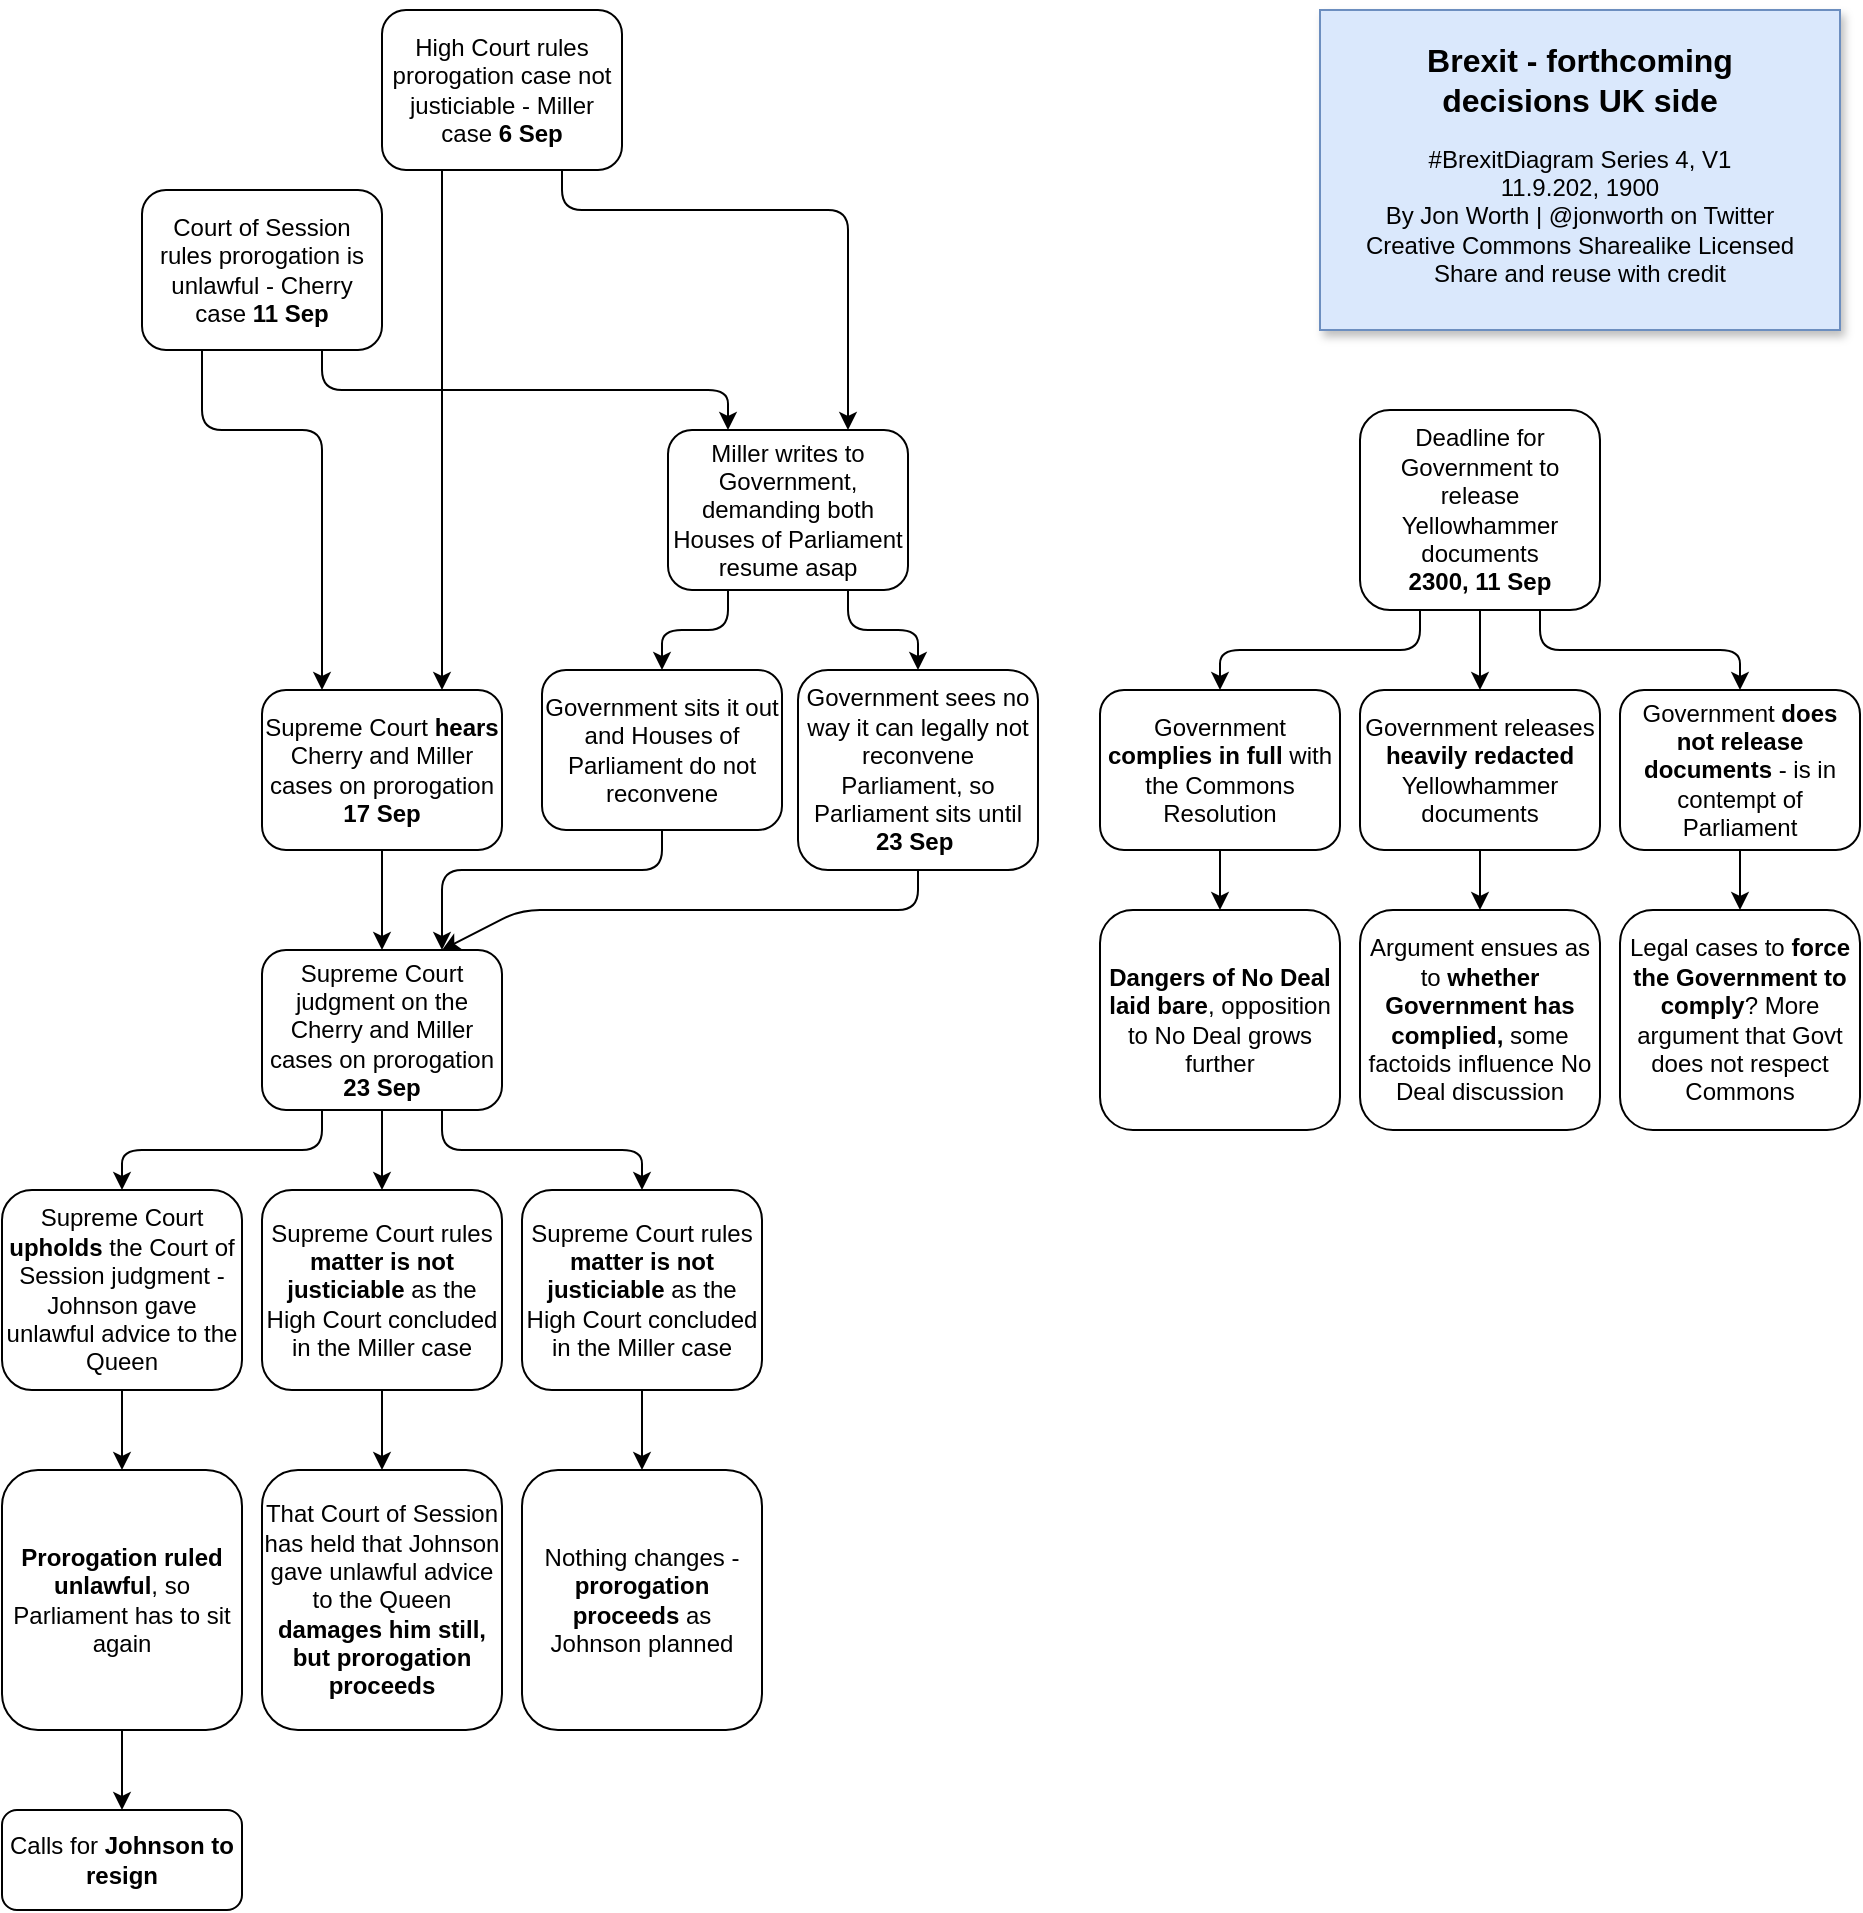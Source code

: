 <mxfile pages="1" version="11.2.5" type="device"><diagram id="0G4WjOFl5hIUTudNKHOb" name="Page-1"><mxGraphModel dx="946" dy="641" grid="1" gridSize="10" guides="1" tooltips="1" connect="1" arrows="1" fold="1" page="1" pageScale="1" pageWidth="827" pageHeight="1169" math="0" shadow="0"><root><mxCell id="0"/><mxCell id="1" parent="0"/><mxCell id="AIiI8xYpJbBA3g1o-392-2" value="Supreme Court judgment on the Cherry and Miller cases on prorogation&lt;br&gt;&lt;b&gt;23 Sep&lt;/b&gt;" style="rounded=1;whiteSpace=wrap;html=1;" parent="1" vertex="1"><mxGeometry x="141" y="480" width="120" height="80" as="geometry"/></mxCell><mxCell id="AIiI8xYpJbBA3g1o-392-3" value="Supreme Court &lt;b&gt;upholds&lt;/b&gt; the Court of Session judgment - Johnson gave unlawful advice to the Queen" style="rounded=1;whiteSpace=wrap;html=1;" parent="1" vertex="1"><mxGeometry x="11" y="600" width="120" height="100" as="geometry"/></mxCell><mxCell id="AIiI8xYpJbBA3g1o-392-4" value="Supreme Court &lt;b&gt;hears&lt;/b&gt; Cherry and Miller cases on prorogation&lt;br&gt;&lt;b&gt;17 Sep&lt;/b&gt;" style="rounded=1;whiteSpace=wrap;html=1;" parent="1" vertex="1"><mxGeometry x="141" y="350" width="120" height="80" as="geometry"/></mxCell><mxCell id="AIiI8xYpJbBA3g1o-392-5" value="Supreme Court rules&lt;b&gt; matter is not justiciable &lt;/b&gt;as the High Court concluded in the Miller case" style="rounded=1;whiteSpace=wrap;html=1;" parent="1" vertex="1"><mxGeometry x="141" y="600" width="120" height="100" as="geometry"/></mxCell><mxCell id="AIiI8xYpJbBA3g1o-392-6" value="Supreme Court rules&lt;b&gt; matter is not justiciable &lt;/b&gt;as the High Court concluded in the Miller case" style="rounded=1;whiteSpace=wrap;html=1;" parent="1" vertex="1"><mxGeometry x="271" y="600" width="120" height="100" as="geometry"/></mxCell><mxCell id="AIiI8xYpJbBA3g1o-392-7" value="" style="endArrow=classic;html=1;exitX=0.5;exitY=1;exitDx=0;exitDy=0;entryX=0.5;entryY=0;entryDx=0;entryDy=0;" parent="1" source="AIiI8xYpJbBA3g1o-392-4" target="AIiI8xYpJbBA3g1o-392-2" edge="1"><mxGeometry width="50" height="50" relative="1" as="geometry"><mxPoint x="61" y="350" as="sourcePoint"/><mxPoint x="111" y="300" as="targetPoint"/></mxGeometry></mxCell><mxCell id="AIiI8xYpJbBA3g1o-392-8" value="" style="endArrow=classic;html=1;entryX=0.5;entryY=0;entryDx=0;entryDy=0;exitX=0.5;exitY=1;exitDx=0;exitDy=0;" parent="1" source="AIiI8xYpJbBA3g1o-392-2" target="AIiI8xYpJbBA3g1o-392-5" edge="1"><mxGeometry width="50" height="50" relative="1" as="geometry"><mxPoint x="281" y="460" as="sourcePoint"/><mxPoint x="211" y="490" as="targetPoint"/></mxGeometry></mxCell><mxCell id="AIiI8xYpJbBA3g1o-392-9" value="" style="endArrow=classic;html=1;entryX=0.5;entryY=0;entryDx=0;entryDy=0;exitX=0.75;exitY=1;exitDx=0;exitDy=0;" parent="1" source="AIiI8xYpJbBA3g1o-392-2" target="AIiI8xYpJbBA3g1o-392-6" edge="1"><mxGeometry width="50" height="50" relative="1" as="geometry"><mxPoint x="211" y="570" as="sourcePoint"/><mxPoint x="211" y="600" as="targetPoint"/><Array as="points"><mxPoint x="231" y="580"/><mxPoint x="331" y="580"/></Array></mxGeometry></mxCell><mxCell id="AIiI8xYpJbBA3g1o-392-10" value="" style="endArrow=classic;html=1;entryX=0.5;entryY=0;entryDx=0;entryDy=0;exitX=0.25;exitY=1;exitDx=0;exitDy=0;" parent="1" source="AIiI8xYpJbBA3g1o-392-2" target="AIiI8xYpJbBA3g1o-392-3" edge="1"><mxGeometry width="50" height="50" relative="1" as="geometry"><mxPoint x="241" y="570" as="sourcePoint"/><mxPoint x="341" y="600" as="targetPoint"/><Array as="points"><mxPoint x="171" y="580"/><mxPoint x="71" y="580"/></Array></mxGeometry></mxCell><mxCell id="AIiI8xYpJbBA3g1o-392-11" value="Nothing changes - &lt;b&gt;prorogation proceeds&lt;/b&gt; as Johnson planned" style="rounded=1;whiteSpace=wrap;html=1;" parent="1" vertex="1"><mxGeometry x="271" y="740" width="120" height="130" as="geometry"/></mxCell><mxCell id="AIiI8xYpJbBA3g1o-392-12" value="" style="endArrow=classic;html=1;exitX=0.5;exitY=1;exitDx=0;exitDy=0;entryX=0.5;entryY=0;entryDx=0;entryDy=0;" parent="1" source="AIiI8xYpJbBA3g1o-392-6" target="AIiI8xYpJbBA3g1o-392-11" edge="1"><mxGeometry width="50" height="50" relative="1" as="geometry"><mxPoint x="531" y="720" as="sourcePoint"/><mxPoint x="581" y="670" as="targetPoint"/></mxGeometry></mxCell><mxCell id="AIiI8xYpJbBA3g1o-392-13" value="That Court of Session has held that Johnson gave unlawful advice to the Queen &lt;b&gt;damages him still, but prorogation proceeds&lt;/b&gt;" style="rounded=1;whiteSpace=wrap;html=1;" parent="1" vertex="1"><mxGeometry x="141" y="740" width="120" height="130" as="geometry"/></mxCell><mxCell id="AIiI8xYpJbBA3g1o-392-14" value="" style="endArrow=classic;html=1;exitX=0.5;exitY=1;exitDx=0;exitDy=0;" parent="1" source="AIiI8xYpJbBA3g1o-392-5" target="AIiI8xYpJbBA3g1o-392-13" edge="1"><mxGeometry width="50" height="50" relative="1" as="geometry"><mxPoint x="341" y="710" as="sourcePoint"/><mxPoint x="341" y="750" as="targetPoint"/></mxGeometry></mxCell><mxCell id="AIiI8xYpJbBA3g1o-392-15" value="&lt;b&gt;Prorogation ruled unlawful&lt;/b&gt;, so Parliament has to sit again" style="rounded=1;whiteSpace=wrap;html=1;" parent="1" vertex="1"><mxGeometry x="11" y="740" width="120" height="130" as="geometry"/></mxCell><mxCell id="AIiI8xYpJbBA3g1o-392-16" value="" style="endArrow=classic;html=1;exitX=0.5;exitY=1;exitDx=0;exitDy=0;" parent="1" source="AIiI8xYpJbBA3g1o-392-3" target="AIiI8xYpJbBA3g1o-392-15" edge="1"><mxGeometry width="50" height="50" relative="1" as="geometry"><mxPoint x="211" y="710" as="sourcePoint"/><mxPoint x="211" y="750" as="targetPoint"/></mxGeometry></mxCell><mxCell id="AIiI8xYpJbBA3g1o-392-17" value="Court of Session rules prorogation is unlawful - Cherry case&amp;nbsp;&lt;b&gt;11 Sep&lt;/b&gt;" style="rounded=1;whiteSpace=wrap;html=1;" parent="1" vertex="1"><mxGeometry x="81" y="100" width="120" height="80" as="geometry"/></mxCell><mxCell id="AIiI8xYpJbBA3g1o-392-18" value="" style="endArrow=classic;html=1;exitX=0.25;exitY=1;exitDx=0;exitDy=0;entryX=0.25;entryY=0;entryDx=0;entryDy=0;" parent="1" source="AIiI8xYpJbBA3g1o-392-17" target="AIiI8xYpJbBA3g1o-392-4" edge="1"><mxGeometry width="50" height="50" relative="1" as="geometry"><mxPoint x="61" y="220" as="sourcePoint"/><mxPoint x="201" y="210" as="targetPoint"/><Array as="points"><mxPoint x="111" y="220"/><mxPoint x="171" y="220"/></Array></mxGeometry></mxCell><mxCell id="AIiI8xYpJbBA3g1o-392-19" value="High Court rules prorogation case not justiciable - Miller case &lt;b&gt;6&amp;nbsp;Sep&lt;/b&gt;" style="rounded=1;whiteSpace=wrap;html=1;" parent="1" vertex="1"><mxGeometry x="201" y="10" width="120" height="80" as="geometry"/></mxCell><mxCell id="AIiI8xYpJbBA3g1o-392-20" value="" style="endArrow=classic;html=1;exitX=0.25;exitY=1;exitDx=0;exitDy=0;entryX=0.75;entryY=0;entryDx=0;entryDy=0;" parent="1" source="AIiI8xYpJbBA3g1o-392-19" target="AIiI8xYpJbBA3g1o-392-4" edge="1"><mxGeometry width="50" height="50" relative="1" as="geometry"><mxPoint x="151" y="190" as="sourcePoint"/><mxPoint x="181" y="230" as="targetPoint"/><Array as="points"/></mxGeometry></mxCell><mxCell id="AIiI8xYpJbBA3g1o-392-21" value="Miller writes to Government, demanding both Houses of Parliament resume asap" style="rounded=1;whiteSpace=wrap;html=1;" parent="1" vertex="1"><mxGeometry x="344" y="220" width="120" height="80" as="geometry"/></mxCell><mxCell id="AIiI8xYpJbBA3g1o-392-22" value="" style="endArrow=classic;html=1;exitX=0.75;exitY=1;exitDx=0;exitDy=0;entryX=0.25;entryY=0;entryDx=0;entryDy=0;" parent="1" source="AIiI8xYpJbBA3g1o-392-17" target="AIiI8xYpJbBA3g1o-392-21" edge="1"><mxGeometry width="50" height="50" relative="1" as="geometry"><mxPoint x="391" y="190" as="sourcePoint"/><mxPoint x="441" y="140" as="targetPoint"/><Array as="points"><mxPoint x="171" y="200"/><mxPoint x="374" y="200"/></Array></mxGeometry></mxCell><mxCell id="AIiI8xYpJbBA3g1o-392-23" value="" style="endArrow=classic;html=1;exitX=0.75;exitY=1;exitDx=0;exitDy=0;entryX=0.75;entryY=0;entryDx=0;entryDy=0;" parent="1" source="AIiI8xYpJbBA3g1o-392-19" target="AIiI8xYpJbBA3g1o-392-21" edge="1"><mxGeometry width="50" height="50" relative="1" as="geometry"><mxPoint x="181" y="190" as="sourcePoint"/><mxPoint x="384" y="230" as="targetPoint"/><Array as="points"><mxPoint x="291" y="110"/><mxPoint x="434" y="110"/></Array></mxGeometry></mxCell><mxCell id="AIiI8xYpJbBA3g1o-392-24" value="Government sits it out and Houses of Parliament do not reconvene&lt;br&gt;" style="rounded=1;whiteSpace=wrap;html=1;" parent="1" vertex="1"><mxGeometry x="281" y="340" width="120" height="80" as="geometry"/></mxCell><mxCell id="AIiI8xYpJbBA3g1o-392-25" value="" style="endArrow=classic;html=1;exitX=0.5;exitY=1;exitDx=0;exitDy=0;entryX=0.75;entryY=0;entryDx=0;entryDy=0;" parent="1" source="AIiI8xYpJbBA3g1o-392-24" target="AIiI8xYpJbBA3g1o-392-2" edge="1"><mxGeometry width="50" height="50" relative="1" as="geometry"><mxPoint x="381" y="540" as="sourcePoint"/><mxPoint x="431" y="490" as="targetPoint"/><Array as="points"><mxPoint x="341" y="440"/><mxPoint x="231" y="440"/></Array></mxGeometry></mxCell><mxCell id="AIiI8xYpJbBA3g1o-392-26" value="" style="endArrow=classic;html=1;exitX=0.25;exitY=1;exitDx=0;exitDy=0;entryX=0.5;entryY=0;entryDx=0;entryDy=0;" parent="1" source="AIiI8xYpJbBA3g1o-392-21" target="AIiI8xYpJbBA3g1o-392-24" edge="1"><mxGeometry width="50" height="50" relative="1" as="geometry"><mxPoint x="414" y="430" as="sourcePoint"/><mxPoint x="271" y="470" as="targetPoint"/><Array as="points"><mxPoint x="374" y="320"/><mxPoint x="341" y="320"/></Array></mxGeometry></mxCell><mxCell id="AIiI8xYpJbBA3g1o-392-27" value="Government sees no way it can legally not reconvene Parliament, so Parliament sits until &lt;b&gt;23 Sep&amp;nbsp;&lt;/b&gt;" style="rounded=1;whiteSpace=wrap;html=1;" parent="1" vertex="1"><mxGeometry x="409" y="340" width="120" height="100" as="geometry"/></mxCell><mxCell id="AIiI8xYpJbBA3g1o-392-28" value="" style="endArrow=classic;html=1;exitX=0.75;exitY=1;exitDx=0;exitDy=0;entryX=0.5;entryY=0;entryDx=0;entryDy=0;" parent="1" source="AIiI8xYpJbBA3g1o-392-21" target="AIiI8xYpJbBA3g1o-392-27" edge="1"><mxGeometry width="50" height="50" relative="1" as="geometry"><mxPoint x="384" y="310" as="sourcePoint"/><mxPoint x="361" y="350" as="targetPoint"/><Array as="points"><mxPoint x="434" y="320"/><mxPoint x="469" y="320"/></Array></mxGeometry></mxCell><mxCell id="AIiI8xYpJbBA3g1o-392-29" value="" style="endArrow=classic;html=1;exitX=0.5;exitY=1;exitDx=0;exitDy=0;entryX=0.75;entryY=0;entryDx=0;entryDy=0;" parent="1" source="AIiI8xYpJbBA3g1o-392-27" target="AIiI8xYpJbBA3g1o-392-2" edge="1"><mxGeometry width="50" height="50" relative="1" as="geometry"><mxPoint x="421" y="520" as="sourcePoint"/><mxPoint x="471" y="470" as="targetPoint"/><Array as="points"><mxPoint x="469" y="460"/><mxPoint x="270" y="460"/></Array></mxGeometry></mxCell><mxCell id="AIiI8xYpJbBA3g1o-392-30" value="" style="endArrow=classic;html=1;exitX=0.5;exitY=1;exitDx=0;exitDy=0;" parent="1" target="AIiI8xYpJbBA3g1o-392-31" edge="1"><mxGeometry width="50" height="50" relative="1" as="geometry"><mxPoint x="71" y="870" as="sourcePoint"/><mxPoint x="211" y="920" as="targetPoint"/></mxGeometry></mxCell><mxCell id="AIiI8xYpJbBA3g1o-392-31" value="Calls for &lt;b&gt;Johnson to resign&lt;/b&gt;" style="rounded=1;whiteSpace=wrap;html=1;" parent="1" vertex="1"><mxGeometry x="11" y="910" width="120" height="50" as="geometry"/></mxCell><mxCell id="AIiI8xYpJbBA3g1o-392-34" value="Deadline for Government to release Yellowhammer documents&lt;br&gt;&lt;b&gt;2300, 11 Sep&lt;/b&gt;" style="rounded=1;whiteSpace=wrap;html=1;" parent="1" vertex="1"><mxGeometry x="690" y="210" width="120" height="100" as="geometry"/></mxCell><mxCell id="AIiI8xYpJbBA3g1o-392-35" value="Government &lt;b&gt;complies in full&lt;/b&gt; with the Commons Resolution" style="rounded=1;whiteSpace=wrap;html=1;" parent="1" vertex="1"><mxGeometry x="560" y="350" width="120" height="80" as="geometry"/></mxCell><mxCell id="AIiI8xYpJbBA3g1o-392-36" value="Government releases &lt;b&gt;heavily redacted&lt;/b&gt; Yellowhammer documents" style="rounded=1;whiteSpace=wrap;html=1;" parent="1" vertex="1"><mxGeometry x="690" y="350" width="120" height="80" as="geometry"/></mxCell><mxCell id="AIiI8xYpJbBA3g1o-392-37" value="Government &lt;b&gt;does not release documents&lt;/b&gt; - is in contempt of Parliament" style="rounded=1;whiteSpace=wrap;html=1;" parent="1" vertex="1"><mxGeometry x="820" y="350" width="120" height="80" as="geometry"/></mxCell><mxCell id="AIiI8xYpJbBA3g1o-392-38" value="" style="endArrow=classic;html=1;exitX=0.25;exitY=1;exitDx=0;exitDy=0;entryX=0.5;entryY=0;entryDx=0;entryDy=0;" parent="1" source="AIiI8xYpJbBA3g1o-392-34" target="AIiI8xYpJbBA3g1o-392-35" edge="1"><mxGeometry width="50" height="50" relative="1" as="geometry"><mxPoint x="660" y="520" as="sourcePoint"/><mxPoint x="710" y="470" as="targetPoint"/><Array as="points"><mxPoint x="720" y="330"/><mxPoint x="620" y="330"/></Array></mxGeometry></mxCell><mxCell id="AIiI8xYpJbBA3g1o-392-39" value="" style="endArrow=classic;html=1;exitX=0.5;exitY=1;exitDx=0;exitDy=0;entryX=0.5;entryY=0;entryDx=0;entryDy=0;" parent="1" source="AIiI8xYpJbBA3g1o-392-34" target="AIiI8xYpJbBA3g1o-392-36" edge="1"><mxGeometry width="50" height="50" relative="1" as="geometry"><mxPoint x="730" y="320" as="sourcePoint"/><mxPoint x="630" y="360" as="targetPoint"/></mxGeometry></mxCell><mxCell id="AIiI8xYpJbBA3g1o-392-40" value="" style="endArrow=classic;html=1;exitX=0.75;exitY=1;exitDx=0;exitDy=0;entryX=0.5;entryY=0;entryDx=0;entryDy=0;" parent="1" source="AIiI8xYpJbBA3g1o-392-34" target="AIiI8xYpJbBA3g1o-392-37" edge="1"><mxGeometry width="50" height="50" relative="1" as="geometry"><mxPoint x="760" y="320" as="sourcePoint"/><mxPoint x="760" y="360" as="targetPoint"/><Array as="points"><mxPoint x="780" y="330"/><mxPoint x="880" y="330"/></Array></mxGeometry></mxCell><mxCell id="AIiI8xYpJbBA3g1o-392-41" value="&lt;b&gt;Dangers of No Deal laid bare&lt;/b&gt;, opposition to No Deal grows further" style="rounded=1;whiteSpace=wrap;html=1;" parent="1" vertex="1"><mxGeometry x="560" y="460" width="120" height="110" as="geometry"/></mxCell><mxCell id="AIiI8xYpJbBA3g1o-392-42" value="" style="endArrow=classic;html=1;entryX=0.5;entryY=0;entryDx=0;entryDy=0;" parent="1" source="AIiI8xYpJbBA3g1o-392-35" target="AIiI8xYpJbBA3g1o-392-41" edge="1"><mxGeometry width="50" height="50" relative="1" as="geometry"><mxPoint x="480" y="540" as="sourcePoint"/><mxPoint x="530" y="490" as="targetPoint"/></mxGeometry></mxCell><mxCell id="AIiI8xYpJbBA3g1o-392-43" value="Argument ensues as to &lt;b&gt;whether Government has complied, &lt;/b&gt;some factoids influence No Deal discussion" style="rounded=1;whiteSpace=wrap;html=1;" parent="1" vertex="1"><mxGeometry x="690" y="460" width="120" height="110" as="geometry"/></mxCell><mxCell id="AIiI8xYpJbBA3g1o-392-44" value="" style="endArrow=classic;html=1;exitX=0.5;exitY=1;exitDx=0;exitDy=0;entryX=0.5;entryY=0;entryDx=0;entryDy=0;" parent="1" source="AIiI8xYpJbBA3g1o-392-36" target="AIiI8xYpJbBA3g1o-392-43" edge="1"><mxGeometry width="50" height="50" relative="1" as="geometry"><mxPoint x="870" y="580" as="sourcePoint"/><mxPoint x="920" y="530" as="targetPoint"/></mxGeometry></mxCell><mxCell id="AIiI8xYpJbBA3g1o-392-45" value="Legal cases to &lt;b&gt;force the Government to comply&lt;/b&gt;? More argument that Govt does not respect Commons" style="rounded=1;whiteSpace=wrap;html=1;" parent="1" vertex="1"><mxGeometry x="820" y="460" width="120" height="110" as="geometry"/></mxCell><mxCell id="AIiI8xYpJbBA3g1o-392-46" value="" style="endArrow=classic;html=1;exitX=0.5;exitY=1;exitDx=0;exitDy=0;entryX=0.5;entryY=0;entryDx=0;entryDy=0;" parent="1" target="AIiI8xYpJbBA3g1o-392-45" edge="1"><mxGeometry width="50" height="50" relative="1" as="geometry"><mxPoint x="880" y="430" as="sourcePoint"/><mxPoint x="1050" y="530" as="targetPoint"/></mxGeometry></mxCell><mxCell id="1uTv4ucg3DiMgeygs4cV-2" value="" style="rounded=0;whiteSpace=wrap;html=1;shadow=1;fillColor=#dae8fc;strokeColor=#6c8ebf;" vertex="1" parent="1"><mxGeometry x="670" y="10" width="260" height="160" as="geometry"/></mxCell><mxCell id="1uTv4ucg3DiMgeygs4cV-4" value="&lt;b&gt;&lt;font style=&quot;font-size: 16px&quot;&gt;Brexit - forthcoming decisions UK side&lt;/font&gt;&lt;/b&gt;" style="text;html=1;strokeColor=none;fillColor=none;align=center;verticalAlign=middle;whiteSpace=wrap;rounded=0;shadow=1;" vertex="1" parent="1"><mxGeometry x="690" y="30" width="220" height="30" as="geometry"/></mxCell><mxCell id="1uTv4ucg3DiMgeygs4cV-5" value="&lt;font style=&quot;font-size: 12px&quot;&gt;#BrexitDiagram Series 4, V1&lt;br&gt;11.9.202, 1900&lt;br&gt;By Jon Worth | @jonworth on Twitter&lt;br&gt;Creative Commons Sharealike Licensed&lt;br&gt;Share and reuse with credit&lt;br&gt;&lt;/font&gt;" style="text;html=1;strokeColor=none;fillColor=none;align=center;verticalAlign=middle;whiteSpace=wrap;rounded=0;shadow=1;" vertex="1" parent="1"><mxGeometry x="690" y="75" width="220" height="75" as="geometry"/></mxCell></root></mxGraphModel></diagram></mxfile>